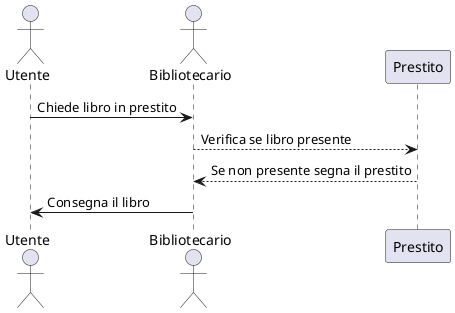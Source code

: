 @startuml Flusso

actor Utente as F2
actor Bibliotecario as F1
participant Prestito as L

 F2 -> F1: Chiede libro in prestito
 F1 --> L: Verifica se libro presente
 L--> F1: Se non presente segna il prestito
 F1 -> F2: Consegna il libro

@enduml